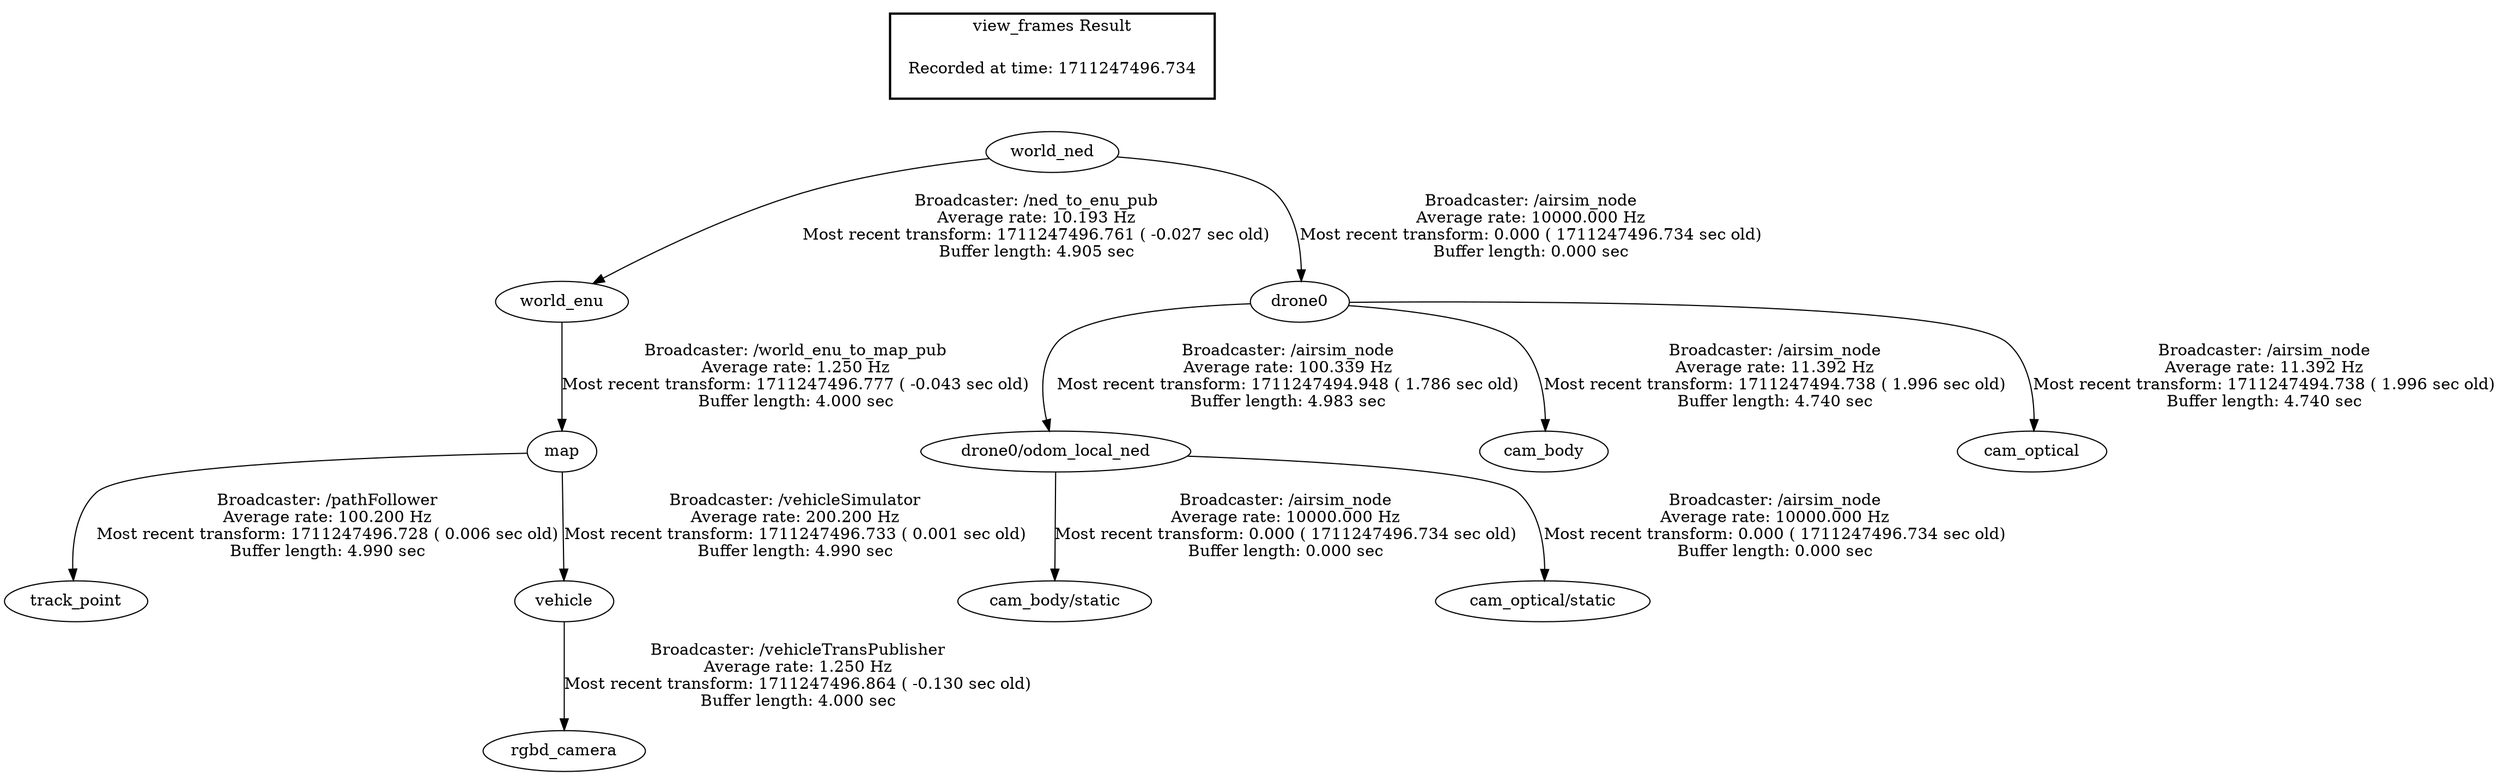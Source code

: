 digraph G {
"map" -> "track_point"[label="Broadcaster: /pathFollower\nAverage rate: 100.200 Hz\nMost recent transform: 1711247496.728 ( 0.006 sec old)\nBuffer length: 4.990 sec\n"];
"world_enu" -> "map"[label="Broadcaster: /world_enu_to_map_pub\nAverage rate: 1.250 Hz\nMost recent transform: 1711247496.777 ( -0.043 sec old)\nBuffer length: 4.000 sec\n"];
"drone0" -> "drone0/odom_local_ned"[label="Broadcaster: /airsim_node\nAverage rate: 100.339 Hz\nMost recent transform: 1711247494.948 ( 1.786 sec old)\nBuffer length: 4.983 sec\n"];
"world_ned" -> "drone0"[label="Broadcaster: /airsim_node\nAverage rate: 10000.000 Hz\nMost recent transform: 0.000 ( 1711247496.734 sec old)\nBuffer length: 0.000 sec\n"];
"drone0/odom_local_ned" -> "cam_body/static"[label="Broadcaster: /airsim_node\nAverage rate: 10000.000 Hz\nMost recent transform: 0.000 ( 1711247496.734 sec old)\nBuffer length: 0.000 sec\n"];
"drone0/odom_local_ned" -> "cam_optical/static"[label="Broadcaster: /airsim_node\nAverage rate: 10000.000 Hz\nMost recent transform: 0.000 ( 1711247496.734 sec old)\nBuffer length: 0.000 sec\n"];
"map" -> "vehicle"[label="Broadcaster: /vehicleSimulator\nAverage rate: 200.200 Hz\nMost recent transform: 1711247496.733 ( 0.001 sec old)\nBuffer length: 4.990 sec\n"];
"world_ned" -> "world_enu"[label="Broadcaster: /ned_to_enu_pub\nAverage rate: 10.193 Hz\nMost recent transform: 1711247496.761 ( -0.027 sec old)\nBuffer length: 4.905 sec\n"];
"drone0" -> "cam_body"[label="Broadcaster: /airsim_node\nAverage rate: 11.392 Hz\nMost recent transform: 1711247494.738 ( 1.996 sec old)\nBuffer length: 4.740 sec\n"];
"drone0" -> "cam_optical"[label="Broadcaster: /airsim_node\nAverage rate: 11.392 Hz\nMost recent transform: 1711247494.738 ( 1.996 sec old)\nBuffer length: 4.740 sec\n"];
"vehicle" -> "rgbd_camera"[label="Broadcaster: /vehicleTransPublisher\nAverage rate: 1.250 Hz\nMost recent transform: 1711247496.864 ( -0.130 sec old)\nBuffer length: 4.000 sec\n"];
edge [style=invis];
 subgraph cluster_legend { style=bold; color=black; label ="view_frames Result";
"Recorded at time: 1711247496.734"[ shape=plaintext ] ;
 }->"world_ned";
}